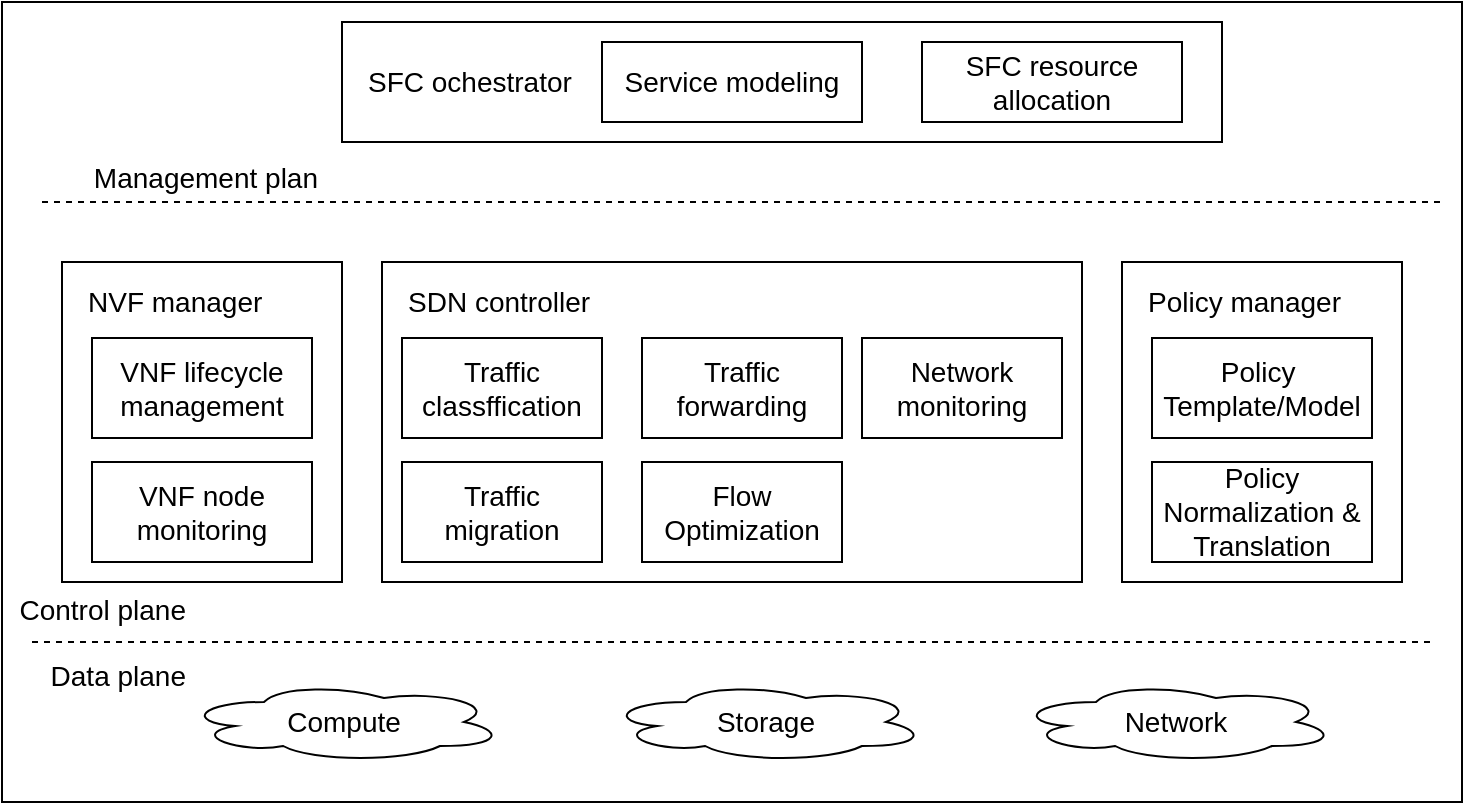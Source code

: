<mxfile version="11.1.4" type="github"><diagram id="kQbExWPN0CtBKPwcFrdm" name="Page-1"><mxGraphModel dx="1422" dy="804" grid="1" gridSize="10" guides="1" tooltips="1" connect="1" arrows="1" fold="1" page="1" pageScale="1" pageWidth="850" pageHeight="1100" math="0" shadow="0"><root><mxCell id="0"/><mxCell id="1" parent="0"/><mxCell id="LxQKzg7k1l3fhKnc4UWl-1" value="" style="rounded=0;whiteSpace=wrap;html=1;fontSize=14;fontColor=#000000;align=left;" vertex="1" parent="1"><mxGeometry x="110" y="40" width="730" height="400" as="geometry"/></mxCell><mxCell id="mbldZc_i6uyTcixOc4NW-20" value="NVF manager" style="rounded=0;whiteSpace=wrap;html=1;align=left;spacingTop=-120;spacing=13;fontSize=14;" parent="1" vertex="1"><mxGeometry x="140" y="170" width="140" height="160" as="geometry"/></mxCell><mxCell id="mbldZc_i6uyTcixOc4NW-3" value="SFC ochestrator" style="rounded=0;whiteSpace=wrap;html=1;align=left;spacingTop=0;spacing=13;fontSize=14;" parent="1" vertex="1"><mxGeometry x="280" y="50" width="440" height="60" as="geometry"/></mxCell><mxCell id="mbldZc_i6uyTcixOc4NW-1" value="Service modeling" style="rounded=0;whiteSpace=wrap;html=1;fontSize=14;" parent="1" vertex="1"><mxGeometry x="410" y="60" width="130" height="40" as="geometry"/></mxCell><mxCell id="mbldZc_i6uyTcixOc4NW-2" value="SFC resource allocation" style="rounded=0;whiteSpace=wrap;html=1;fontSize=14;" parent="1" vertex="1"><mxGeometry x="570" y="60" width="130" height="40" as="geometry"/></mxCell><mxCell id="mbldZc_i6uyTcixOc4NW-5" value="VNF lifecycle&lt;br style=&quot;font-size: 14px;&quot;&gt;management" style="rounded=0;whiteSpace=wrap;html=1;fontSize=14;" parent="1" vertex="1"><mxGeometry x="155" y="208" width="110" height="50" as="geometry"/></mxCell><mxCell id="mbldZc_i6uyTcixOc4NW-6" value="VNF node &lt;br style=&quot;font-size: 14px;&quot;&gt;monitoring" style="rounded=0;whiteSpace=wrap;html=1;fontSize=14;" parent="1" vertex="1"><mxGeometry x="155" y="270" width="110" height="50" as="geometry"/></mxCell><mxCell id="mbldZc_i6uyTcixOc4NW-7" value="SDN controller" style="rounded=0;whiteSpace=wrap;html=1;align=left;spacingTop=-120;spacing=13;fontSize=14;" parent="1" vertex="1"><mxGeometry x="300" y="170" width="350" height="160" as="geometry"/></mxCell><mxCell id="mbldZc_i6uyTcixOc4NW-8" value="Traffic &lt;br style=&quot;font-size: 14px;&quot;&gt;classffication" style="rounded=0;whiteSpace=wrap;html=1;fontSize=14;" parent="1" vertex="1"><mxGeometry x="310" y="208" width="100" height="50" as="geometry"/></mxCell><mxCell id="mbldZc_i6uyTcixOc4NW-9" value="Traffic forwarding" style="rounded=0;whiteSpace=wrap;html=1;fontSize=14;" parent="1" vertex="1"><mxGeometry x="430" y="208" width="100" height="50" as="geometry"/></mxCell><mxCell id="mbldZc_i6uyTcixOc4NW-10" value="Network monitoring" style="rounded=0;whiteSpace=wrap;html=1;fontSize=14;" parent="1" vertex="1"><mxGeometry x="540" y="208" width="100" height="50" as="geometry"/></mxCell><mxCell id="mbldZc_i6uyTcixOc4NW-11" value="Traffic migration" style="rounded=0;whiteSpace=wrap;html=1;fontSize=14;" parent="1" vertex="1"><mxGeometry x="310" y="270" width="100" height="50" as="geometry"/></mxCell><mxCell id="mbldZc_i6uyTcixOc4NW-12" value="Flow Optimization" style="rounded=0;whiteSpace=wrap;html=1;fontSize=14;" parent="1" vertex="1"><mxGeometry x="430" y="270" width="100" height="50" as="geometry"/></mxCell><mxCell id="mbldZc_i6uyTcixOc4NW-14" value="Management plan" style="endArrow=none;dashed=1;html=1;fontSize=14;align=right;labelPosition=left;verticalLabelPosition=top;verticalAlign=bottom;spacing=3;spacingTop=0;spacingLeft=0;spacingRight=210;" parent="1" edge="1"><mxGeometry width="50" height="50" relative="1" as="geometry"><mxPoint x="130" y="140" as="sourcePoint"/><mxPoint x="830" y="140" as="targetPoint"/></mxGeometry></mxCell><mxCell id="mbldZc_i6uyTcixOc4NW-16" value="Control plane&lt;br&gt;&lt;br&gt;Data plane" style="endArrow=none;dashed=1;html=1;fontSize=14;align=right;labelPosition=left;verticalLabelPosition=top;verticalAlign=bottom;spacing=-26;spacingTop=0;spacingLeft=0;spacingRight=300;fontColor=#000000;labelBackgroundColor=none;" parent="1" edge="1"><mxGeometry width="50" height="50" relative="1" as="geometry"><mxPoint x="125" y="360" as="sourcePoint"/><mxPoint x="825" y="360" as="targetPoint"/></mxGeometry></mxCell><mxCell id="mbldZc_i6uyTcixOc4NW-17" value="Compute" style="ellipse;shape=cloud;whiteSpace=wrap;html=1;fontSize=14;fontColor=#000000;align=center;" parent="1" vertex="1"><mxGeometry x="201" y="380" width="160" height="40" as="geometry"/></mxCell><mxCell id="mbldZc_i6uyTcixOc4NW-18" value="Storage" style="ellipse;shape=cloud;whiteSpace=wrap;html=1;fontSize=14;fontColor=#000000;align=center;" parent="1" vertex="1"><mxGeometry x="412" y="380" width="160" height="40" as="geometry"/></mxCell><mxCell id="mbldZc_i6uyTcixOc4NW-19" value="Network" style="ellipse;shape=cloud;whiteSpace=wrap;html=1;fontSize=14;fontColor=#000000;align=center;" parent="1" vertex="1"><mxGeometry x="617" y="380" width="160" height="40" as="geometry"/></mxCell><mxCell id="mbldZc_i6uyTcixOc4NW-21" value="Policy manager" style="rounded=0;whiteSpace=wrap;html=1;align=left;spacingTop=-120;spacing=13;fontSize=14;" parent="1" vertex="1"><mxGeometry x="670" y="170" width="140" height="160" as="geometry"/></mxCell><mxCell id="mbldZc_i6uyTcixOc4NW-22" value="Policy&amp;nbsp;&lt;br&gt;Template/Model" style="rounded=0;whiteSpace=wrap;html=1;fontSize=14;" parent="1" vertex="1"><mxGeometry x="685" y="208" width="110" height="50" as="geometry"/></mxCell><mxCell id="mbldZc_i6uyTcixOc4NW-23" value="Policy Normalization &amp;amp; Translation" style="rounded=0;whiteSpace=wrap;html=1;fontSize=14;" parent="1" vertex="1"><mxGeometry x="685" y="270" width="110" height="50" as="geometry"/></mxCell></root></mxGraphModel></diagram></mxfile>